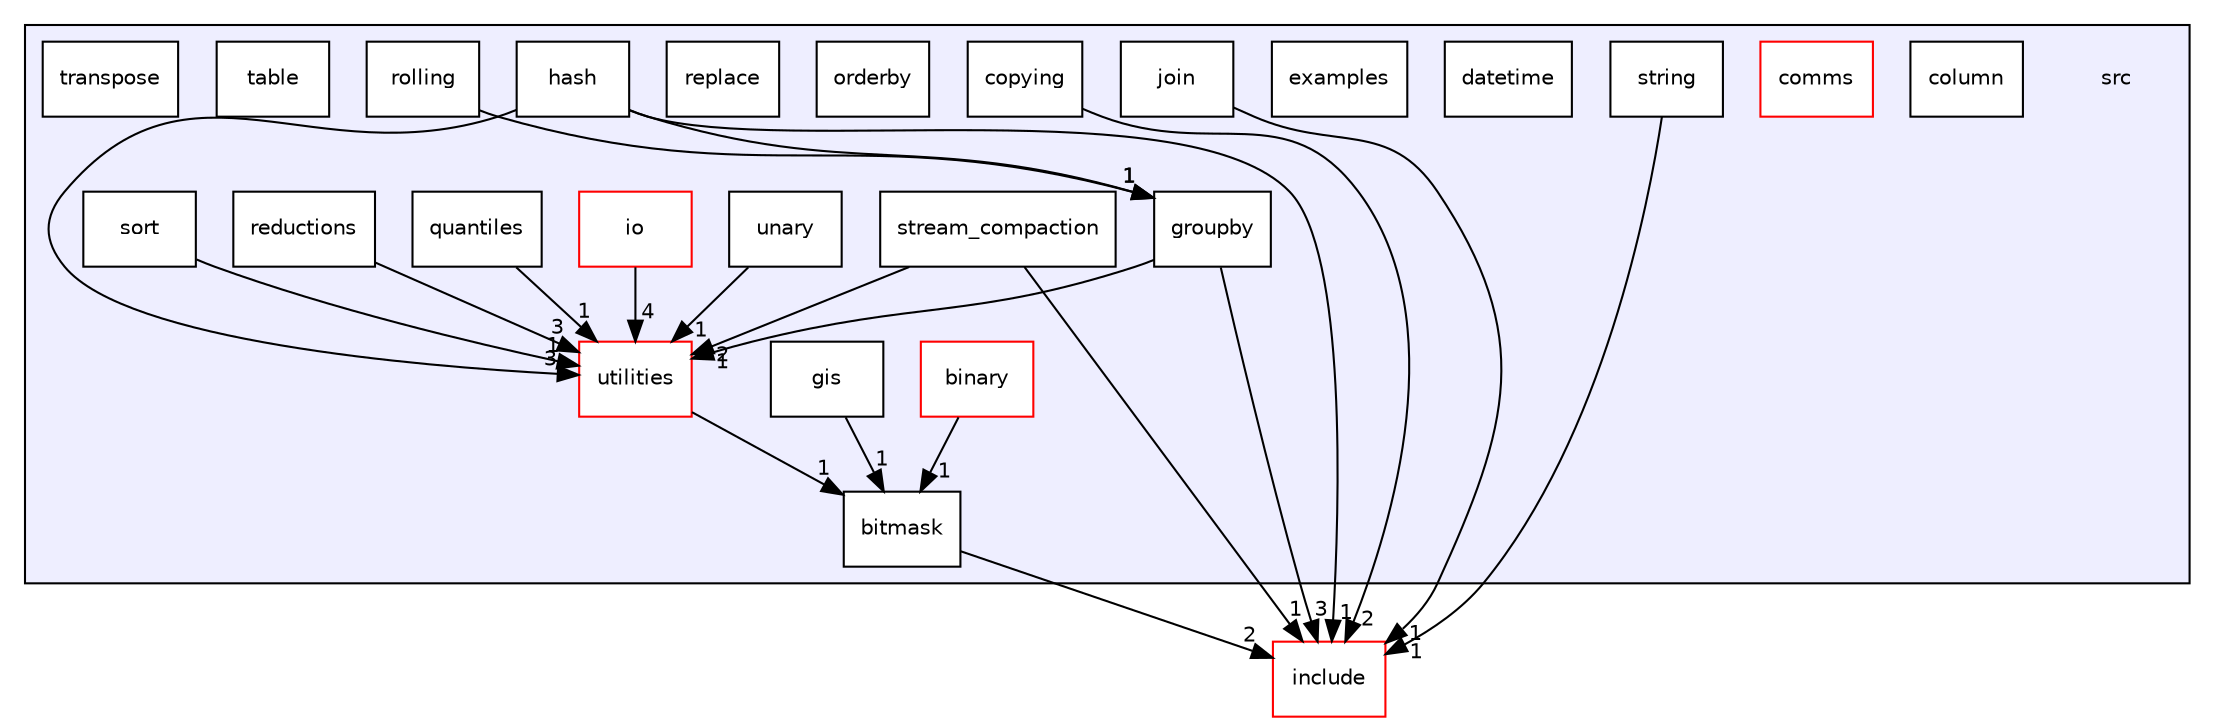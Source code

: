 digraph "src" {
  compound=true
  node [ fontsize="10", fontname="Helvetica"];
  edge [ labelfontsize="10", labelfontname="Helvetica"];
  subgraph clusterdir_68267d1309a1af8e8297ef4c3efbcdba {
    graph [ bgcolor="#eeeeff", pencolor="black", label="" URL="dir_68267d1309a1af8e8297ef4c3efbcdba.html"];
    dir_68267d1309a1af8e8297ef4c3efbcdba [shape=plaintext label="src"];
    dir_d958c3e9687b2dac280a08cfe054a8b7 [shape=box label="binary" color="red" fillcolor="white" style="filled" URL="dir_d958c3e9687b2dac280a08cfe054a8b7.html"];
    dir_8af788da82510e5633fff7e15680126e [shape=box label="bitmask" color="black" fillcolor="white" style="filled" URL="dir_8af788da82510e5633fff7e15680126e.html"];
    dir_af3a2022d0e9554529e2aec495d0de87 [shape=box label="column" color="black" fillcolor="white" style="filled" URL="dir_af3a2022d0e9554529e2aec495d0de87.html"];
    dir_e4166072548cd820532c30ed324591be [shape=box label="comms" color="red" fillcolor="white" style="filled" URL="dir_e4166072548cd820532c30ed324591be.html"];
    dir_c5b3195012729ed0b0a74322b8c3d834 [shape=box label="copying" color="black" fillcolor="white" style="filled" URL="dir_c5b3195012729ed0b0a74322b8c3d834.html"];
    dir_3f1b5c3f0f1c5ef09ef4843991bb4454 [shape=box label="datetime" color="black" fillcolor="white" style="filled" URL="dir_3f1b5c3f0f1c5ef09ef4843991bb4454.html"];
    dir_e931c1a3f0014e624d0645a271726ad2 [shape=box label="examples" color="black" fillcolor="white" style="filled" URL="dir_e931c1a3f0014e624d0645a271726ad2.html"];
    dir_f798bfd495d7fe9c68c3cfda0f50bf7b [shape=box label="gis" color="black" fillcolor="white" style="filled" URL="dir_f798bfd495d7fe9c68c3cfda0f50bf7b.html"];
    dir_90e6b1e2f287d433df14197820adf3de [shape=box label="groupby" color="black" fillcolor="white" style="filled" URL="dir_90e6b1e2f287d433df14197820adf3de.html"];
    dir_81ff9cf00c749aad2228acad00958fb4 [shape=box label="hash" color="black" fillcolor="white" style="filled" URL="dir_81ff9cf00c749aad2228acad00958fb4.html"];
    dir_c184e51c84f2c3f0345bbc8a0d75d3e1 [shape=box label="io" color="red" fillcolor="white" style="filled" URL="dir_c184e51c84f2c3f0345bbc8a0d75d3e1.html"];
    dir_225fbdd929da3974e4b1071c96e9e0b0 [shape=box label="join" color="black" fillcolor="white" style="filled" URL="dir_225fbdd929da3974e4b1071c96e9e0b0.html"];
    dir_7b129bd72911c6dc0a8e6825b8e90b93 [shape=box label="orderby" color="black" fillcolor="white" style="filled" URL="dir_7b129bd72911c6dc0a8e6825b8e90b93.html"];
    dir_0039ab849c99293c9585c74548624c09 [shape=box label="quantiles" color="black" fillcolor="white" style="filled" URL="dir_0039ab849c99293c9585c74548624c09.html"];
    dir_488a33708a2424608dead1afd03824f0 [shape=box label="reductions" color="black" fillcolor="white" style="filled" URL="dir_488a33708a2424608dead1afd03824f0.html"];
    dir_e2efe7caecbcdf131c58139345e88d85 [shape=box label="replace" color="black" fillcolor="white" style="filled" URL="dir_e2efe7caecbcdf131c58139345e88d85.html"];
    dir_96e0adde88eadf526dcf7add6ac12257 [shape=box label="rolling" color="black" fillcolor="white" style="filled" URL="dir_96e0adde88eadf526dcf7add6ac12257.html"];
    dir_7143b0b95d9d1c5ceb2618f5c2afc971 [shape=box label="sort" color="black" fillcolor="white" style="filled" URL="dir_7143b0b95d9d1c5ceb2618f5c2afc971.html"];
    dir_a4f0b15646b59fb9a52264617ba74aee [shape=box label="stream_compaction" color="black" fillcolor="white" style="filled" URL="dir_a4f0b15646b59fb9a52264617ba74aee.html"];
    dir_6cc8961f7f77054fb84f95c9f23f5ca0 [shape=box label="string" color="black" fillcolor="white" style="filled" URL="dir_6cc8961f7f77054fb84f95c9f23f5ca0.html"];
    dir_20706930dc76f634e133f76dc3cfb728 [shape=box label="table" color="black" fillcolor="white" style="filled" URL="dir_20706930dc76f634e133f76dc3cfb728.html"];
    dir_afd731b39ed52c6ccad5b36d729b6b0d [shape=box label="transpose" color="black" fillcolor="white" style="filled" URL="dir_afd731b39ed52c6ccad5b36d729b6b0d.html"];
    dir_7d17d8e0a8295e3724b2fd5aaa162609 [shape=box label="unary" color="black" fillcolor="white" style="filled" URL="dir_7d17d8e0a8295e3724b2fd5aaa162609.html"];
    dir_7b5d38f1875f1b693f62ca6a108a1129 [shape=box label="utilities" color="red" fillcolor="white" style="filled" URL="dir_7b5d38f1875f1b693f62ca6a108a1129.html"];
  }
  dir_d44c64559bbebec7f509842c48db8b23 [shape=box label="include" fillcolor="white" style="filled" color="red" URL="dir_d44c64559bbebec7f509842c48db8b23.html"];
  dir_c5b3195012729ed0b0a74322b8c3d834->dir_d44c64559bbebec7f509842c48db8b23 [headlabel="2", labeldistance=1.5 headhref="dir_000015_000007.html"];
  dir_0039ab849c99293c9585c74548624c09->dir_7b5d38f1875f1b693f62ca6a108a1129 [headlabel="1", labeldistance=1.5 headhref="dir_000038_000006.html"];
  dir_7d17d8e0a8295e3724b2fd5aaa162609->dir_7b5d38f1875f1b693f62ca6a108a1129 [headlabel="1", labeldistance=1.5 headhref="dir_000010_000006.html"];
  dir_96e0adde88eadf526dcf7add6ac12257->dir_90e6b1e2f287d433df14197820adf3de [headlabel="1", labeldistance=1.5 headhref="dir_000041_000001.html"];
  dir_d958c3e9687b2dac280a08cfe054a8b7->dir_8af788da82510e5633fff7e15680126e [headlabel="1", labeldistance=1.5 headhref="dir_000002_000005.html"];
  dir_90e6b1e2f287d433df14197820adf3de->dir_d44c64559bbebec7f509842c48db8b23 [headlabel="3", labeldistance=1.5 headhref="dir_000001_000007.html"];
  dir_90e6b1e2f287d433df14197820adf3de->dir_7b5d38f1875f1b693f62ca6a108a1129 [headlabel="1", labeldistance=1.5 headhref="dir_000001_000006.html"];
  dir_6cc8961f7f77054fb84f95c9f23f5ca0->dir_d44c64559bbebec7f509842c48db8b23 [headlabel="1", labeldistance=1.5 headhref="dir_000031_000007.html"];
  dir_f798bfd495d7fe9c68c3cfda0f50bf7b->dir_8af788da82510e5633fff7e15680126e [headlabel="1", labeldistance=1.5 headhref="dir_000037_000005.html"];
  dir_488a33708a2424608dead1afd03824f0->dir_7b5d38f1875f1b693f62ca6a108a1129 [headlabel="3", labeldistance=1.5 headhref="dir_000039_000006.html"];
  dir_7143b0b95d9d1c5ceb2618f5c2afc971->dir_7b5d38f1875f1b693f62ca6a108a1129 [headlabel="1", labeldistance=1.5 headhref="dir_000024_000006.html"];
  dir_81ff9cf00c749aad2228acad00958fb4->dir_90e6b1e2f287d433df14197820adf3de [headlabel="1", labeldistance=1.5 headhref="dir_000013_000001.html"];
  dir_81ff9cf00c749aad2228acad00958fb4->dir_d44c64559bbebec7f509842c48db8b23 [headlabel="1", labeldistance=1.5 headhref="dir_000013_000007.html"];
  dir_81ff9cf00c749aad2228acad00958fb4->dir_7b5d38f1875f1b693f62ca6a108a1129 [headlabel="3", labeldistance=1.5 headhref="dir_000013_000006.html"];
  dir_7b5d38f1875f1b693f62ca6a108a1129->dir_8af788da82510e5633fff7e15680126e [headlabel="1", labeldistance=1.5 headhref="dir_000006_000005.html"];
  dir_c184e51c84f2c3f0345bbc8a0d75d3e1->dir_7b5d38f1875f1b693f62ca6a108a1129 [headlabel="4", labeldistance=1.5 headhref="dir_000008_000006.html"];
  dir_8af788da82510e5633fff7e15680126e->dir_d44c64559bbebec7f509842c48db8b23 [headlabel="2", labeldistance=1.5 headhref="dir_000005_000007.html"];
  dir_a4f0b15646b59fb9a52264617ba74aee->dir_d44c64559bbebec7f509842c48db8b23 [headlabel="1", labeldistance=1.5 headhref="dir_000016_000007.html"];
  dir_a4f0b15646b59fb9a52264617ba74aee->dir_7b5d38f1875f1b693f62ca6a108a1129 [headlabel="2", labeldistance=1.5 headhref="dir_000016_000006.html"];
  dir_225fbdd929da3974e4b1071c96e9e0b0->dir_d44c64559bbebec7f509842c48db8b23 [headlabel="1", labeldistance=1.5 headhref="dir_000027_000007.html"];
}
